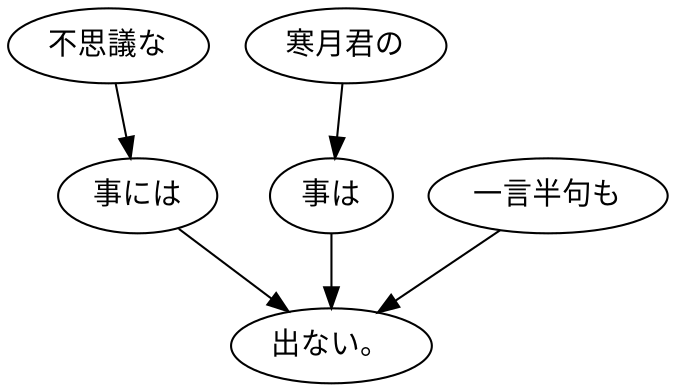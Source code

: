digraph graph1864 {
	node0 [label="不思議な"];
	node1 [label="事には"];
	node2 [label="寒月君の"];
	node3 [label="事は"];
	node4 [label="一言半句も"];
	node5 [label="出ない。"];
	node0 -> node1;
	node1 -> node5;
	node2 -> node3;
	node3 -> node5;
	node4 -> node5;
}
